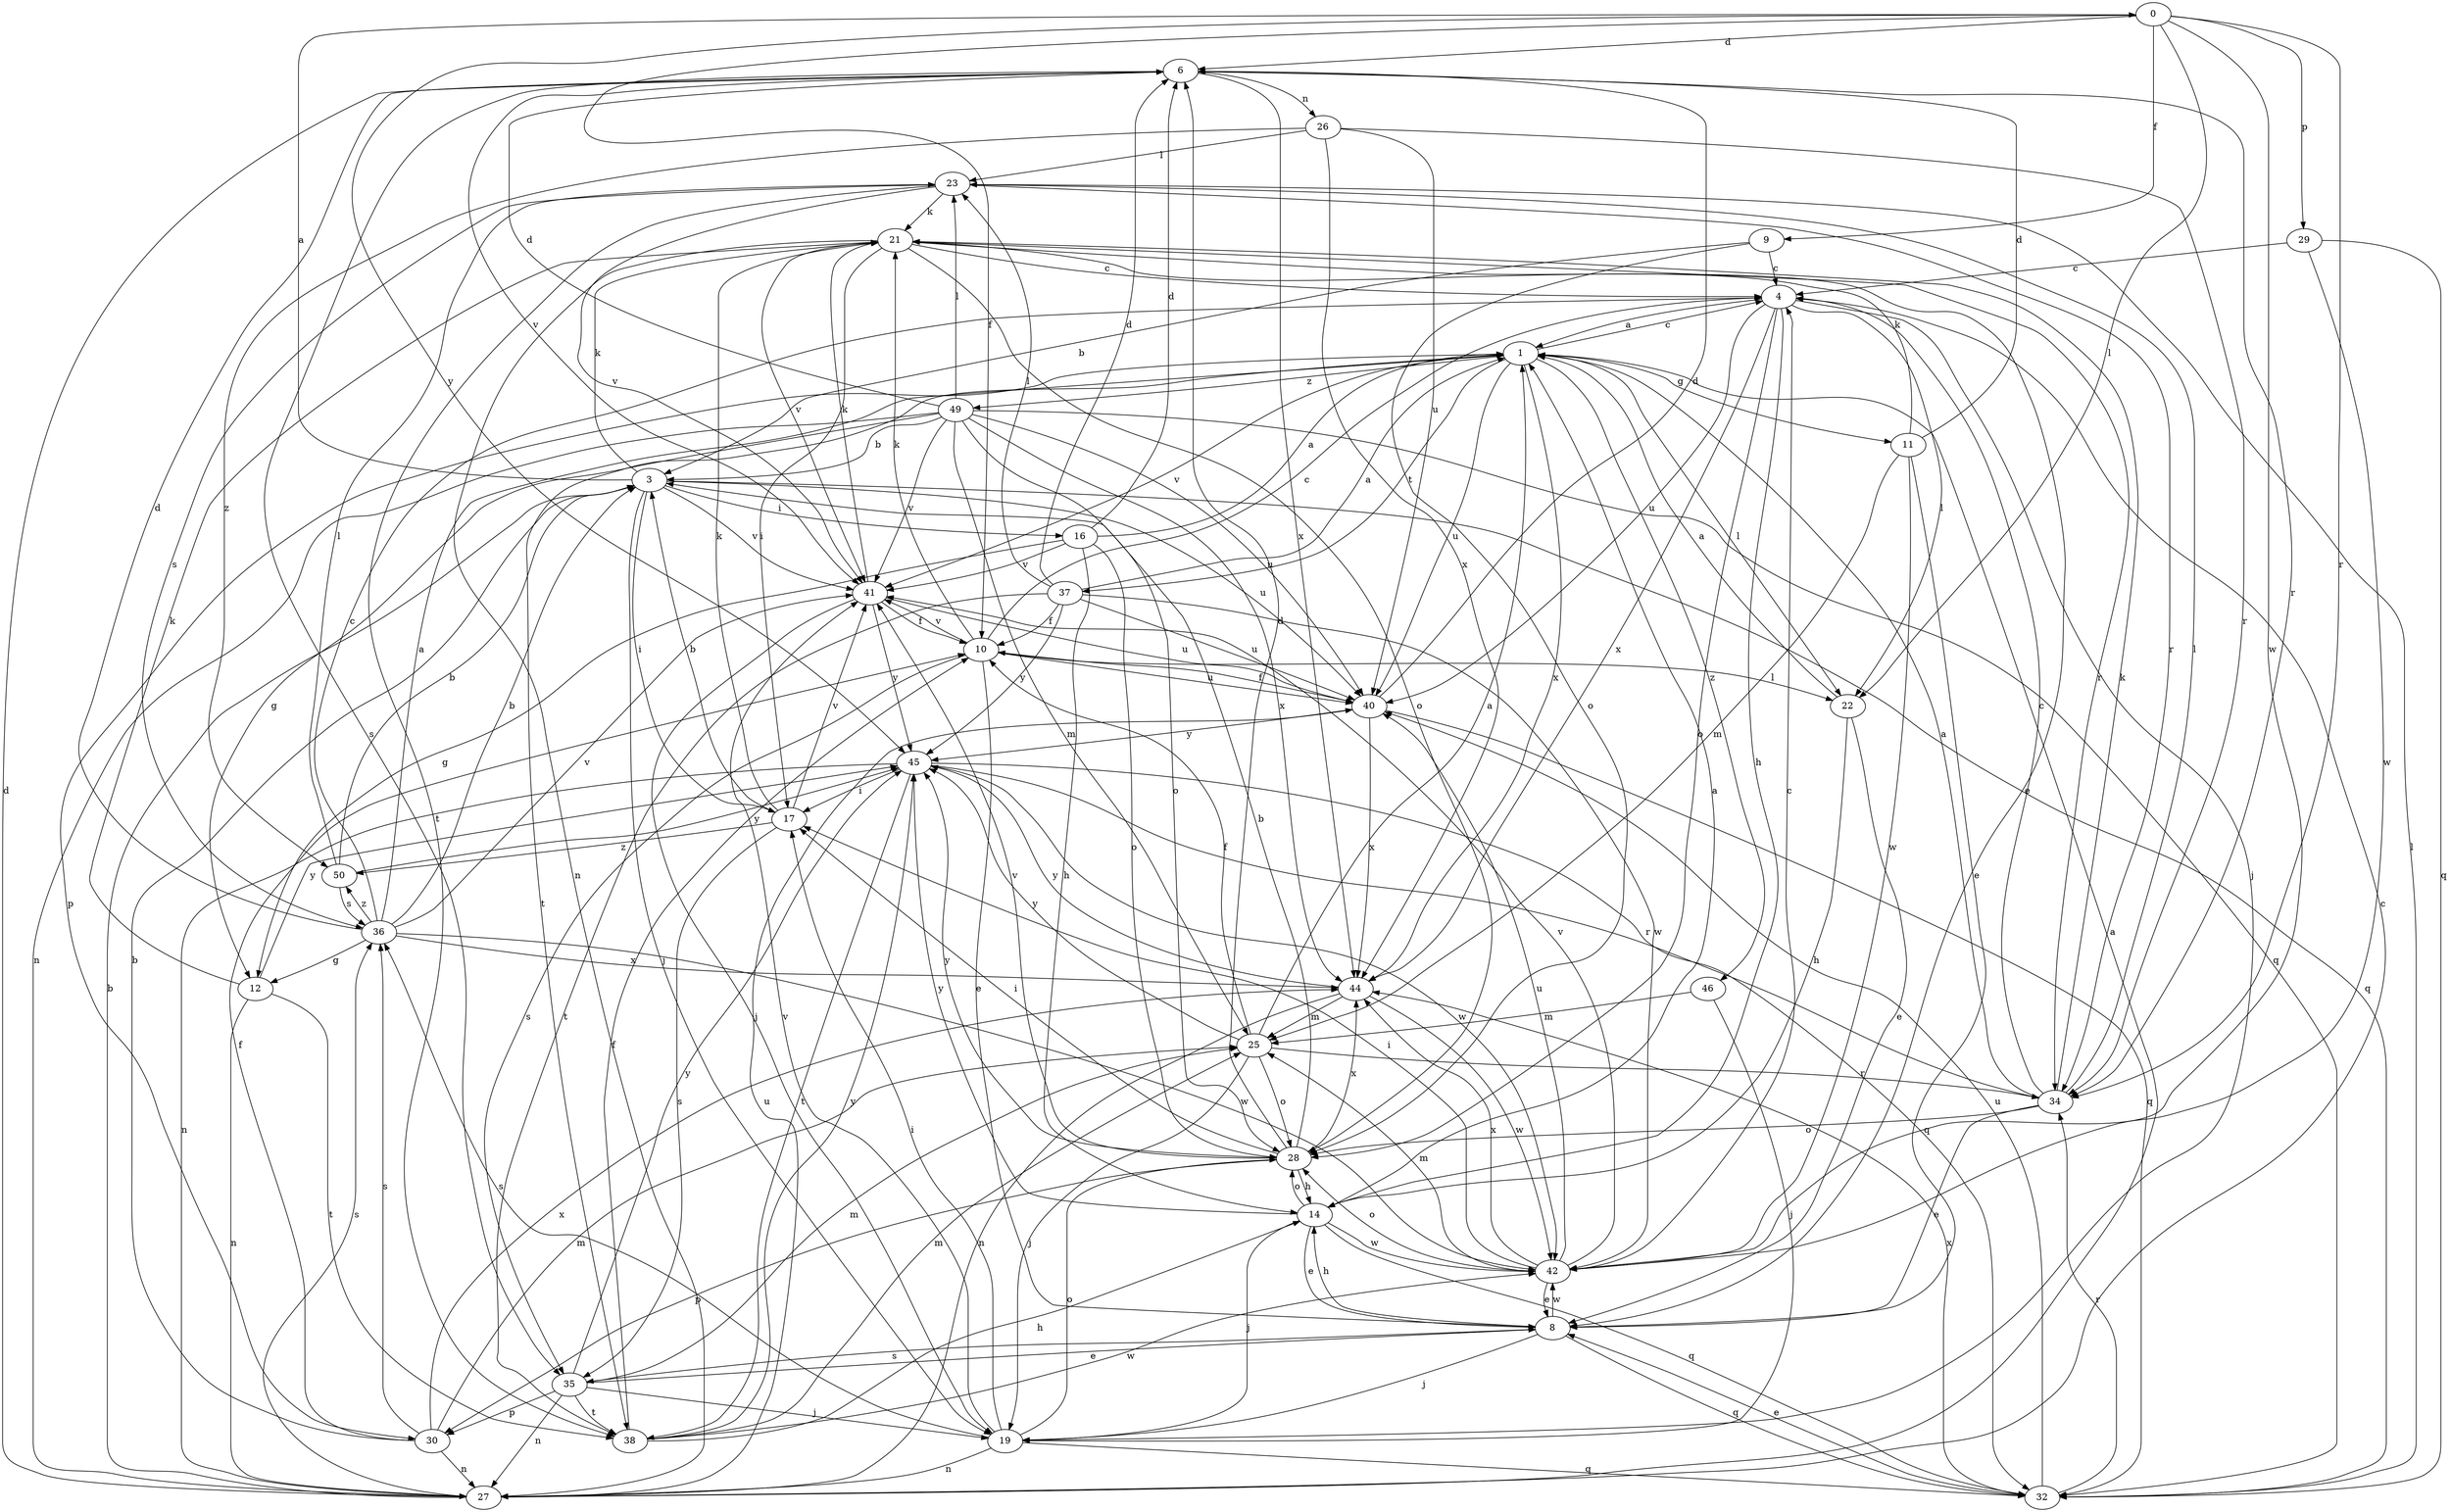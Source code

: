 strict digraph  {
0;
1;
3;
4;
6;
8;
9;
10;
11;
12;
14;
16;
17;
19;
21;
22;
23;
25;
26;
27;
28;
29;
30;
32;
34;
35;
36;
37;
38;
40;
41;
42;
44;
45;
46;
49;
50;
0 -> 6  [label=d];
0 -> 9  [label=f];
0 -> 10  [label=f];
0 -> 22  [label=l];
0 -> 29  [label=p];
0 -> 34  [label=r];
0 -> 42  [label=w];
0 -> 45  [label=y];
1 -> 4  [label=c];
1 -> 11  [label=g];
1 -> 22  [label=l];
1 -> 30  [label=p];
1 -> 37  [label=t];
1 -> 38  [label=t];
1 -> 40  [label=u];
1 -> 41  [label=v];
1 -> 44  [label=x];
1 -> 46  [label=z];
1 -> 49  [label=z];
3 -> 0  [label=a];
3 -> 16  [label=i];
3 -> 17  [label=i];
3 -> 19  [label=j];
3 -> 21  [label=k];
3 -> 32  [label=q];
3 -> 40  [label=u];
3 -> 41  [label=v];
4 -> 1  [label=a];
4 -> 14  [label=h];
4 -> 19  [label=j];
4 -> 22  [label=l];
4 -> 28  [label=o];
4 -> 40  [label=u];
4 -> 44  [label=x];
6 -> 26  [label=n];
6 -> 34  [label=r];
6 -> 35  [label=s];
6 -> 41  [label=v];
6 -> 44  [label=x];
8 -> 14  [label=h];
8 -> 19  [label=j];
8 -> 32  [label=q];
8 -> 35  [label=s];
8 -> 42  [label=w];
9 -> 3  [label=b];
9 -> 4  [label=c];
9 -> 28  [label=o];
10 -> 4  [label=c];
10 -> 8  [label=e];
10 -> 21  [label=k];
10 -> 22  [label=l];
10 -> 35  [label=s];
10 -> 40  [label=u];
10 -> 41  [label=v];
11 -> 6  [label=d];
11 -> 8  [label=e];
11 -> 21  [label=k];
11 -> 25  [label=m];
11 -> 42  [label=w];
12 -> 21  [label=k];
12 -> 27  [label=n];
12 -> 38  [label=t];
12 -> 45  [label=y];
14 -> 1  [label=a];
14 -> 8  [label=e];
14 -> 19  [label=j];
14 -> 28  [label=o];
14 -> 32  [label=q];
14 -> 42  [label=w];
14 -> 45  [label=y];
16 -> 1  [label=a];
16 -> 6  [label=d];
16 -> 12  [label=g];
16 -> 14  [label=h];
16 -> 28  [label=o];
16 -> 41  [label=v];
17 -> 3  [label=b];
17 -> 21  [label=k];
17 -> 35  [label=s];
17 -> 41  [label=v];
17 -> 50  [label=z];
19 -> 17  [label=i];
19 -> 27  [label=n];
19 -> 28  [label=o];
19 -> 32  [label=q];
19 -> 36  [label=s];
19 -> 41  [label=v];
21 -> 4  [label=c];
21 -> 8  [label=e];
21 -> 17  [label=i];
21 -> 27  [label=n];
21 -> 28  [label=o];
21 -> 34  [label=r];
21 -> 41  [label=v];
22 -> 1  [label=a];
22 -> 8  [label=e];
22 -> 14  [label=h];
23 -> 21  [label=k];
23 -> 34  [label=r];
23 -> 36  [label=s];
23 -> 38  [label=t];
23 -> 41  [label=v];
25 -> 1  [label=a];
25 -> 10  [label=f];
25 -> 19  [label=j];
25 -> 28  [label=o];
25 -> 34  [label=r];
25 -> 45  [label=y];
26 -> 23  [label=l];
26 -> 34  [label=r];
26 -> 40  [label=u];
26 -> 44  [label=x];
26 -> 50  [label=z];
27 -> 1  [label=a];
27 -> 3  [label=b];
27 -> 4  [label=c];
27 -> 6  [label=d];
27 -> 36  [label=s];
27 -> 40  [label=u];
28 -> 3  [label=b];
28 -> 6  [label=d];
28 -> 14  [label=h];
28 -> 17  [label=i];
28 -> 30  [label=p];
28 -> 41  [label=v];
28 -> 44  [label=x];
28 -> 45  [label=y];
29 -> 4  [label=c];
29 -> 32  [label=q];
29 -> 42  [label=w];
30 -> 3  [label=b];
30 -> 10  [label=f];
30 -> 25  [label=m];
30 -> 27  [label=n];
30 -> 36  [label=s];
30 -> 44  [label=x];
32 -> 8  [label=e];
32 -> 23  [label=l];
32 -> 34  [label=r];
32 -> 40  [label=u];
32 -> 44  [label=x];
34 -> 1  [label=a];
34 -> 4  [label=c];
34 -> 8  [label=e];
34 -> 21  [label=k];
34 -> 23  [label=l];
34 -> 28  [label=o];
35 -> 8  [label=e];
35 -> 19  [label=j];
35 -> 25  [label=m];
35 -> 27  [label=n];
35 -> 30  [label=p];
35 -> 38  [label=t];
35 -> 45  [label=y];
36 -> 1  [label=a];
36 -> 3  [label=b];
36 -> 4  [label=c];
36 -> 6  [label=d];
36 -> 12  [label=g];
36 -> 41  [label=v];
36 -> 42  [label=w];
36 -> 44  [label=x];
36 -> 50  [label=z];
37 -> 1  [label=a];
37 -> 6  [label=d];
37 -> 10  [label=f];
37 -> 23  [label=l];
37 -> 38  [label=t];
37 -> 40  [label=u];
37 -> 42  [label=w];
37 -> 45  [label=y];
38 -> 10  [label=f];
38 -> 14  [label=h];
38 -> 25  [label=m];
38 -> 42  [label=w];
38 -> 45  [label=y];
40 -> 6  [label=d];
40 -> 10  [label=f];
40 -> 32  [label=q];
40 -> 44  [label=x];
40 -> 45  [label=y];
41 -> 10  [label=f];
41 -> 19  [label=j];
41 -> 21  [label=k];
41 -> 40  [label=u];
41 -> 45  [label=y];
42 -> 4  [label=c];
42 -> 8  [label=e];
42 -> 17  [label=i];
42 -> 25  [label=m];
42 -> 28  [label=o];
42 -> 40  [label=u];
42 -> 41  [label=v];
42 -> 44  [label=x];
44 -> 25  [label=m];
44 -> 27  [label=n];
44 -> 42  [label=w];
44 -> 45  [label=y];
45 -> 17  [label=i];
45 -> 27  [label=n];
45 -> 32  [label=q];
45 -> 34  [label=r];
45 -> 38  [label=t];
45 -> 42  [label=w];
46 -> 19  [label=j];
46 -> 25  [label=m];
49 -> 3  [label=b];
49 -> 6  [label=d];
49 -> 12  [label=g];
49 -> 23  [label=l];
49 -> 25  [label=m];
49 -> 27  [label=n];
49 -> 28  [label=o];
49 -> 32  [label=q];
49 -> 40  [label=u];
49 -> 41  [label=v];
49 -> 44  [label=x];
50 -> 3  [label=b];
50 -> 23  [label=l];
50 -> 36  [label=s];
50 -> 45  [label=y];
}
